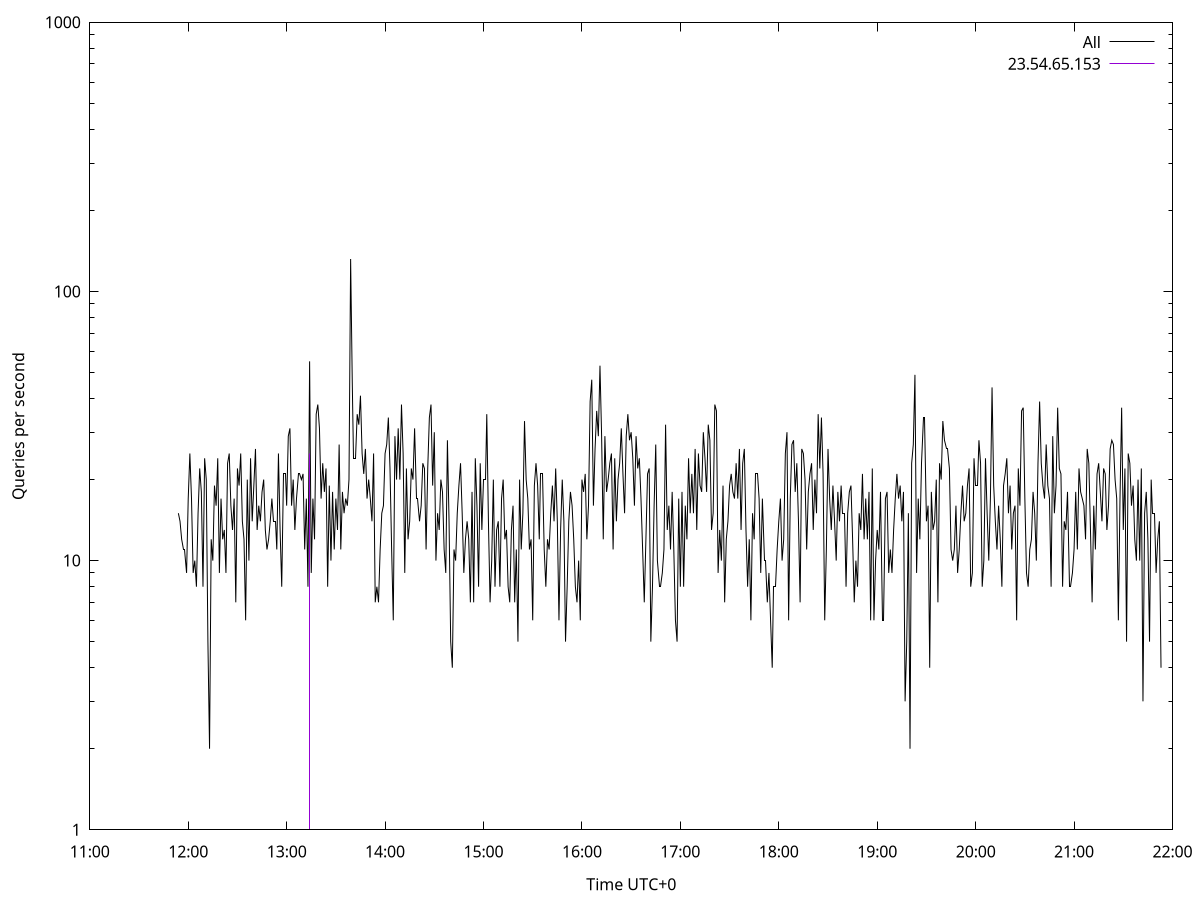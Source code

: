 set terminal pngcairo size 1024,768
set output 'Sun Jan  7 21:11:54 2024.png'
set ylabel 'Queries per second'
set xlabel 'Time UTC+0'
set xdata time
set timefmt "%s"
set log y
plot \
'-' using 1:2 linecolor 0 linetype 2 with lines title 'All', \
'-' using 1:2 linecolor 1 linetype 3 with impulses title "23.54.65.153"
1704636714 15
1704636715 14
1704636716 12
1704636717 11
1704636718 11
1704636719 9
1704636720 17
1704636721 25
1704636722 17
1704636723 9
1704636724 10
1704636725 8
1704636726 15
1704636727 22
1704636728 18
1704636729 8
1704636730 24
1704636731 20
1704636732 5
1704636733 2
1704636734 12
1704636735 10
1704636736 19
1704636737 16
1704636738 24
1704636739 9
1704636740 17
1704636741 12
1704636742 13
1704636743 9
1704636744 23
1704636745 25
1704636746 16
1704636747 13
1704636748 17
1704636749 7
1704636750 22
1704636751 19
1704636752 25
1704636753 14
1704636754 12
1704636755 6
1704636756 20
1704636757 10
1704636758 24
1704636759 14
1704636760 19
1704636761 26
1704636762 13
1704636763 16
1704636764 14
1704636765 18
1704636766 20
1704636767 13
1704636768 11
1704636769 12
1704636770 14
1704636771 17
1704636772 14
1704636773 14
1704636774 11
1704636775 25
1704636776 13
1704636777 8
1704636778 21
1704636779 21
1704636780 16
1704636781 29
1704636782 31
1704636783 16
1704636784 20
1704636785 13
1704636786 17
1704636787 21
1704636788 21
1704636789 20
1704636790 21
1704636791 11
1704636792 17
1704636793 8
1704636794 55
1704636795 9
1704636796 17
1704636797 12
1704636798 35
1704636799 38
1704636800 31
1704636801 17
1704636802 23
1704636803 18
1704636804 22
1704636805 8
1704636806 19
1704636807 10
1704636808 18
1704636809 11
1704636810 17
1704636811 13
1704636812 27
1704636813 11
1704636814 18
1704636815 15
1704636816 17
1704636817 16
1704636818 20
1704636819 132
1704636820 46
1704636821 24
1704636822 24
1704636823 35
1704636824 32
1704636825 41
1704636826 25
1704636827 21
1704636828 26
1704636829 17
1704636830 20
1704636831 17
1704636832 14
1704636833 25
1704636834 7
1704636835 8
1704636836 7
1704636837 11
1704636838 15
1704636839 16
1704636840 25
1704636841 27
1704636842 34
1704636843 22
1704636844 11
1704636845 6
1704636846 29
1704636847 20
1704636848 31
1704636849 20
1704636850 38
1704636851 25
1704636852 9
1704636853 22
1704636854 12
1704636855 14
1704636856 22
1704636857 20
1704636858 31
1704636859 17
1704636860 17
1704636861 14
1704636862 16
1704636863 23
1704636864 22
1704636865 11
1704636866 22
1704636867 34
1704636868 38
1704636869 19
1704636870 30
1704636871 10
1704636872 15
1704636873 13
1704636874 20
1704636875 18
1704636876 11
1704636877 9
1704636878 28
1704636879 14
1704636880 5
1704636881 4
1704636882 11
1704636883 10
1704636884 15
1704636885 19
1704636886 23
1704636887 15
1704636888 9
1704636889 12
1704636890 14
1704636891 12
1704636892 7
1704636893 18
1704636894 7
1704636895 24
1704636896 16
1704636897 8
1704636898 23
1704636899 13
1704636900 20
1704636901 20
1704636902 35
1704636903 14
1704636904 7
1704636905 10
1704636906 20
1704636907 8
1704636908 13
1704636909 14
1704636910 8
1704636911 17
1704636912 20
1704636913 12
1704636914 13
1704636915 8
1704636916 7
1704636917 13
1704636918 16
1704636919 7
1704636920 11
1704636921 5
1704636922 20
1704636923 11
1704636924 15
1704636925 33
1704636926 20
1704636927 17
1704636928 11
1704636929 12
1704636930 6
1704636931 19
1704636932 23
1704636933 19
1704636934 12
1704636935 21
1704636936 21
1704636937 11
1704636938 8
1704636939 12
1704636940 11
1704636941 15
1704636942 19
1704636943 14
1704636944 22
1704636945 14
1704636946 6
1704636947 13
1704636948 20
1704636949 14
1704636950 5
1704636951 8
1704636952 14
1704636953 18
1704636954 16
1704636955 12
1704636956 8
1704636957 7
1704636958 10
1704636959 6
1704636960 20
1704636961 18
1704636962 21
1704636963 12
1704636964 16
1704636965 39
1704636966 47
1704636967 16
1704636968 26
1704636969 36
1704636970 29
1704636971 53
1704636972 29
1704636973 12
1704636974 29
1704636975 18
1704636976 20
1704636977 23
1704636978 25
1704636979 11
1704636980 24
1704636981 14
1704636982 20
1704636983 23
1704636984 31
1704636985 21
1704636986 15
1704636987 29
1704636988 35
1704636989 28
1704636990 30
1704636991 24
1704636992 16
1704636993 29
1704636994 22
1704636995 24
1704636996 17
1704636997 11
1704636998 7
1704636999 12
1704637000 21
1704637001 22
1704637002 5
1704637003 8
1704637004 16
1704637005 27
1704637006 10
1704637007 8
1704637008 8
1704637009 9
1704637010 11
1704637011 32
1704637012 13
1704637013 16
1704637014 11
1704637015 18
1704637016 11
1704637017 6
1704637018 5
1704637019 17
1704637020 8
1704637021 18
1704637022 8
1704637023 16
1704637024 12
1704637025 24
1704637026 15
1704637027 21
1704637028 15
1704637029 26
1704637030 13
1704637031 25
1704637032 19
1704637033 18
1704637034 30
1704637035 24
1704637036 18
1704637037 32
1704637038 28
1704637039 13
1704637040 15
1704637041 38
1704637042 36
1704637043 9
1704637044 13
1704637045 10
1704637046 19
1704637047 7
1704637048 12
1704637049 14
1704637050 19
1704637051 21
1704637052 18
1704637053 17
1704637054 23
1704637055 17
1704637056 26
1704637057 13
1704637058 23
1704637059 26
1704637060 13
1704637061 8
1704637062 12
1704637063 6
1704637064 15
1704637065 12
1704637066 21
1704637067 21
1704637068 17
1704637069 9
1704637070 17
1704637071 10
1704637072 10
1704637073 7
1704637074 9
1704637075 6
1704637076 4
1704637077 8
1704637078 8
1704637079 11
1704637080 14
1704637081 17
1704637082 10
1704637083 12
1704637084 25
1704637085 30
1704637086 6
1704637087 17
1704637088 27
1704637089 28
1704637090 18
1704637091 23
1704637092 14
1704637093 7
1704637094 26
1704637095 25
1704637096 20
1704637097 11
1704637098 18
1704637099 21
1704637100 23
1704637101 13
1704637102 20
1704637103 15
1704637104 35
1704637105 22
1704637106 34
1704637107 21
1704637108 6
1704637109 11
1704637110 26
1704637111 17
1704637112 13
1704637113 19
1704637114 14
1704637115 10
1704637116 18
1704637117 14
1704637118 19
1704637119 15
1704637120 15
1704637121 8
1704637122 15
1704637123 18
1704637124 19
1704637125 12
1704637126 7
1704637127 10
1704637128 8
1704637129 15
1704637130 13
1704637131 21
1704637132 12
1704637133 17
1704637134 12
1704637135 18
1704637136 6
1704637137 22
1704637138 6
1704637139 10
1704637140 13
1704637141 11
1704637142 18
1704637143 6
1704637144 6
1704637145 17
1704637146 18
1704637147 9
1704637148 11
1704637149 9
1704637150 13
1704637151 17
1704637152 21
1704637153 17
1704637154 19
1704637155 14
1704637156 18
1704637157 3
1704637158 5
1704637159 15
1704637160 2
1704637161 23
1704637162 27
1704637163 49
1704637164 9
1704637165 17
1704637166 12
1704637167 23
1704637168 34
1704637169 34
1704637170 14
1704637171 16
1704637172 4
1704637173 18
1704637174 13
1704637175 14
1704637176 20
1704637177 7
1704637178 23
1704637179 20
1704637180 33
1704637181 28
1704637182 26
1704637183 26
1704637184 22
1704637185 11
1704637186 10
1704637187 11
1704637188 16
1704637189 9
1704637190 11
1704637191 15
1704637192 19
1704637193 14
1704637194 15
1704637195 19
1704637196 22
1704637197 8
1704637198 9
1704637199 24
1704637200 19
1704637201 19
1704637202 28
1704637203 23
1704637204 8
1704637205 10
1704637206 24
1704637207 15
1704637208 10
1704637209 17
1704637210 44
1704637211 19
1704637212 14
1704637213 11
1704637214 16
1704637215 12
1704637216 8
1704637217 19
1704637218 21
1704637219 24
1704637220 15
1704637221 19
1704637222 11
1704637223 15
1704637224 16
1704637225 6
1704637226 22
1704637227 16
1704637228 36
1704637229 37
1704637230 17
1704637231 9
1704637232 8
1704637233 11
1704637234 12
1704637235 18
1704637236 15
1704637237 10
1704637238 23
1704637239 39
1704637240 23
1704637241 19
1704637242 17
1704637243 27
1704637244 19
1704637245 17
1704637246 8
1704637247 29
1704637248 15
1704637249 19
1704637250 37
1704637251 22
1704637252 21
1704637253 8
1704637254 14
1704637255 13
1704637256 18
1704637257 8
1704637258 8
1704637259 9
1704637260 11
1704637261 18
1704637262 11
1704637263 22
1704637264 18
1704637265 17
1704637266 16
1704637267 12
1704637268 26
1704637269 23
1704637270 13
1704637271 7
1704637272 16
1704637273 11
1704637274 21
1704637275 23
1704637276 18
1704637277 14
1704637278 22
1704637279 21
1704637280 13
1704637281 16
1704637282 26
1704637283 28
1704637284 27
1704637285 20
1704637286 17
1704637287 6
1704637288 17
1704637289 37
1704637290 13
1704637291 22
1704637292 5
1704637293 25
1704637294 23
1704637295 16
1704637296 19
1704637297 12
1704637298 10
1704637299 20
1704637300 10
1704637301 22
1704637302 3
1704637303 15
1704637304 18
1704637305 12
1704637306 5
1704637307 20
1704637308 15
1704637309 15
1704637310 9
1704637311 12
1704637312 14
1704637313 4

e
1704636791 1
1704636794 25

e
